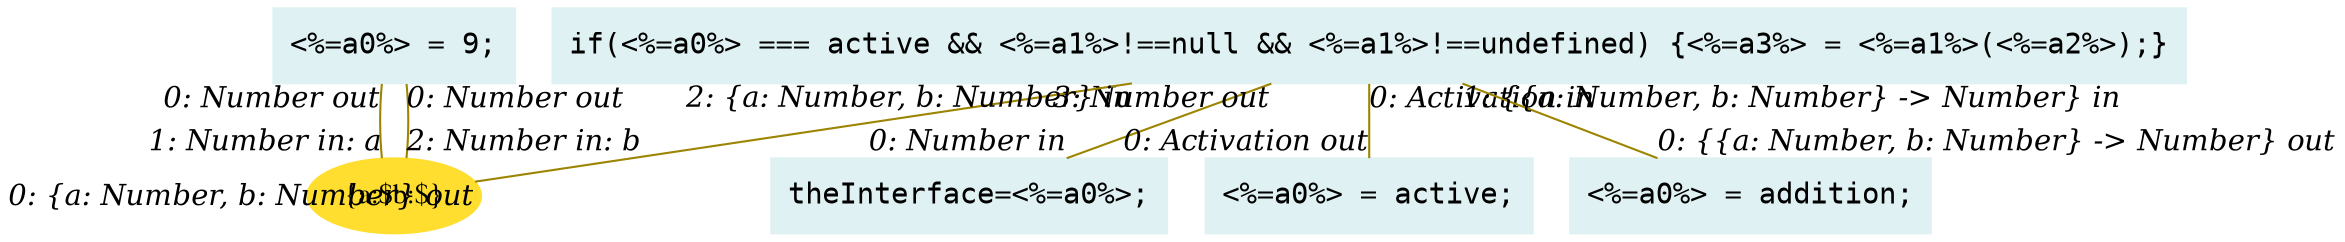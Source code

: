 digraph g{node_1283 [shape="box", style="filled", color="#dff1f2", fontname="Courier", label="theInterface=<%=a0%>;
" ]
node_1298 [shape="ellipse", style="filled", color="#ffde2f", fontname="Times", label="{a:$b:$}" ]
node_1312 [shape="box", style="filled", color="#dff1f2", fontname="Courier", label="<%=a0%> = active;
" ]
node_1315 [shape="box", style="filled", color="#dff1f2", fontname="Courier", label="<%=a0%> = addition;
" ]
node_1317 [shape="box", style="filled", color="#dff1f2", fontname="Courier", label="<%=a0%> = 9;
" ]
node_1320 [shape="box", style="filled", color="#dff1f2", fontname="Courier", label="if(<%=a0%> === active && <%=a1%>!==null && <%=a1%>!==undefined) {<%=a3%> = <%=a1%>(<%=a2%>);}
" ]
node_1317 -> node_1298 [dir=none, arrowHead=none, fontname="Times-Italic", arrowsize=1, color="#9d8400", label="",  headlabel="1: Number in: a", taillabel="0: Number out" ]
node_1317 -> node_1298 [dir=none, arrowHead=none, fontname="Times-Italic", arrowsize=1, color="#9d8400", label="",  headlabel="2: Number in: b", taillabel="0: Number out" ]
node_1320 -> node_1312 [dir=none, arrowHead=none, fontname="Times-Italic", arrowsize=1, color="#9d8400", label="",  headlabel="0: Activation out", taillabel="0: Activation in" ]
node_1320 -> node_1315 [dir=none, arrowHead=none, fontname="Times-Italic", arrowsize=1, color="#9d8400", label="",  headlabel="0: {{a: Number, b: Number} -> Number} out", taillabel="1: {{a: Number, b: Number} -> Number} in" ]
node_1320 -> node_1298 [dir=none, arrowHead=none, fontname="Times-Italic", arrowsize=1, color="#9d8400", label="",  headlabel="0: {a: Number, b: Number} out", taillabel="2: {a: Number, b: Number} in" ]
node_1320 -> node_1283 [dir=none, arrowHead=none, fontname="Times-Italic", arrowsize=1, color="#9d8400", label="",  headlabel="0: Number in", taillabel="3: Number out" ]
}